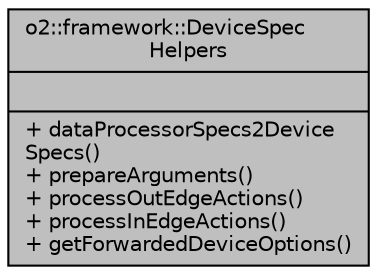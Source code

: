 digraph "o2::framework::DeviceSpecHelpers"
{
 // INTERACTIVE_SVG=YES
  bgcolor="transparent";
  edge [fontname="Helvetica",fontsize="10",labelfontname="Helvetica",labelfontsize="10"];
  node [fontname="Helvetica",fontsize="10",shape=record];
  Node1 [label="{o2::framework::DeviceSpec\lHelpers\n||+ dataProcessorSpecs2Device\lSpecs()\l+ prepareArguments()\l+ processOutEdgeActions()\l+ processInEdgeActions()\l+ getForwardedDeviceOptions()\l}",height=0.2,width=0.4,color="black", fillcolor="grey75", style="filled" fontcolor="black"];
}
